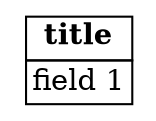 // http://stackoverflow.com/questions/6171344/graphviz-record-node-with-a-bold-title
digraph i { 
  "node" [
    label =<
             <table border="0" cellborder="1" cellspacing="0">
                 <tr><td><b>title</b></td></tr>
                 <tr><td>field 1</td></tr>
             </table>
           >
    shape = "none"
  ];  
}
